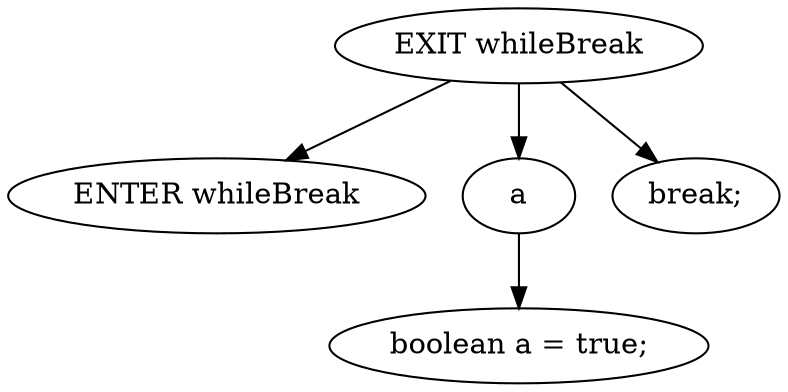 digraph G {
  0 [ label="ENTER whileBreak" ];
  1 [ label="EXIT whileBreak" ];
  2 [ label="boolean a = true;" ];
  3 [ label="a" ];
  4 [ label="break;" ];
  3 -> 2;
  1 -> 0;
  1 -> 3;
  1 -> 4;
}
